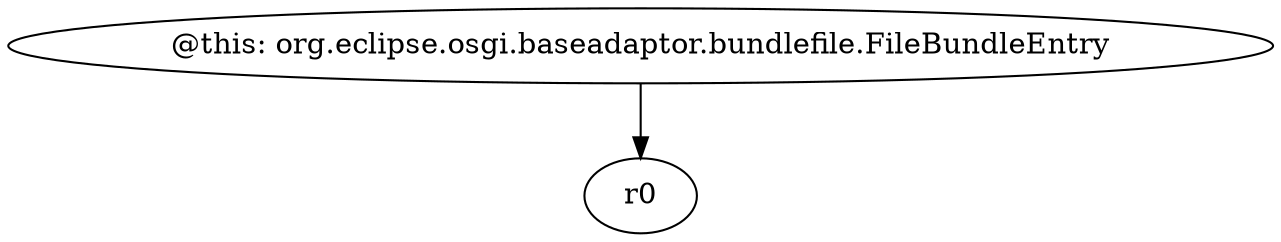 digraph g {
0[label="@this: org.eclipse.osgi.baseadaptor.bundlefile.FileBundleEntry"]
1[label="r0"]
0->1[label=""]
}